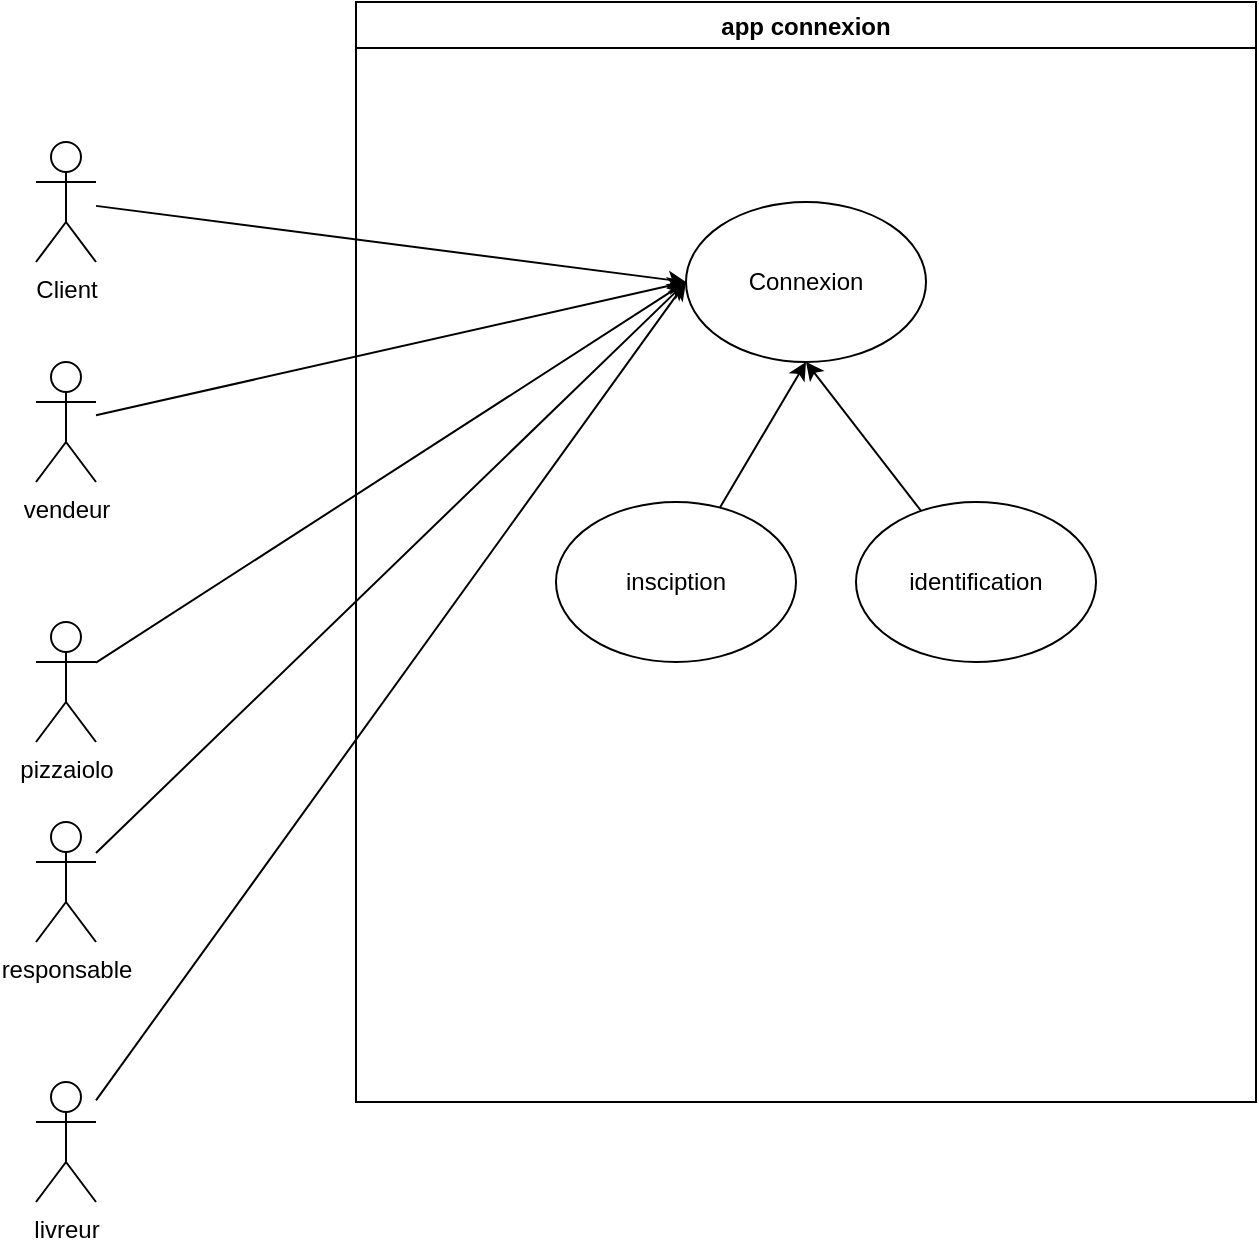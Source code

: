 <mxfile version="15.5.0" type="github"><diagram id="crJFRqmfmH8DIo6kMul1" name="Page-1"><mxGraphModel dx="1422" dy="780" grid="1" gridSize="10" guides="1" tooltips="1" connect="1" arrows="1" fold="1" page="1" pageScale="1" pageWidth="827" pageHeight="1169" math="0" shadow="0"><root><mxCell id="0"/><mxCell id="1" parent="0"/><mxCell id="DyY5aRCUwHhs2NTezQd8-13" style="edgeStyle=none;rounded=0;orthogonalLoop=1;jettySize=auto;html=1;entryX=0;entryY=0.5;entryDx=0;entryDy=0;" edge="1" parent="1" source="DyY5aRCUwHhs2NTezQd8-2" target="DyY5aRCUwHhs2NTezQd8-5"><mxGeometry relative="1" as="geometry"/></mxCell><mxCell id="DyY5aRCUwHhs2NTezQd8-2" value="Client" style="shape=umlActor;verticalLabelPosition=bottom;verticalAlign=top;html=1;outlineConnect=0;" vertex="1" parent="1"><mxGeometry x="60" y="140" width="30" height="60" as="geometry"/></mxCell><mxCell id="DyY5aRCUwHhs2NTezQd8-3" value="app connexion" style="swimlane;startSize=23;" vertex="1" parent="1"><mxGeometry x="220" y="70" width="450" height="550" as="geometry"/></mxCell><mxCell id="DyY5aRCUwHhs2NTezQd8-5" value="Connexion" style="ellipse;whiteSpace=wrap;html=1;" vertex="1" parent="DyY5aRCUwHhs2NTezQd8-3"><mxGeometry x="165" y="100" width="120" height="80" as="geometry"/></mxCell><mxCell id="DyY5aRCUwHhs2NTezQd8-6" value="identification" style="ellipse;whiteSpace=wrap;html=1;" vertex="1" parent="DyY5aRCUwHhs2NTezQd8-3"><mxGeometry x="250" y="250" width="120" height="80" as="geometry"/></mxCell><mxCell id="DyY5aRCUwHhs2NTezQd8-8" style="rounded=0;orthogonalLoop=1;jettySize=auto;html=1;entryX=0.5;entryY=1;entryDx=0;entryDy=0;" edge="1" parent="DyY5aRCUwHhs2NTezQd8-3" source="DyY5aRCUwHhs2NTezQd8-7" target="DyY5aRCUwHhs2NTezQd8-5"><mxGeometry relative="1" as="geometry"/></mxCell><mxCell id="DyY5aRCUwHhs2NTezQd8-7" value="insciption" style="ellipse;whiteSpace=wrap;html=1;" vertex="1" parent="DyY5aRCUwHhs2NTezQd8-3"><mxGeometry x="100" y="250" width="120" height="80" as="geometry"/></mxCell><mxCell id="DyY5aRCUwHhs2NTezQd8-9" style="edgeStyle=none;rounded=0;orthogonalLoop=1;jettySize=auto;html=1;entryX=0.5;entryY=1;entryDx=0;entryDy=0;" edge="1" parent="DyY5aRCUwHhs2NTezQd8-3" source="DyY5aRCUwHhs2NTezQd8-6" target="DyY5aRCUwHhs2NTezQd8-5"><mxGeometry relative="1" as="geometry"><mxPoint x="210" y="210" as="targetPoint"/></mxGeometry></mxCell><mxCell id="DyY5aRCUwHhs2NTezQd8-14" style="edgeStyle=none;rounded=0;orthogonalLoop=1;jettySize=auto;html=1;entryX=0;entryY=0.5;entryDx=0;entryDy=0;" edge="1" parent="1" source="DyY5aRCUwHhs2NTezQd8-10" target="DyY5aRCUwHhs2NTezQd8-5"><mxGeometry relative="1" as="geometry"/></mxCell><mxCell id="DyY5aRCUwHhs2NTezQd8-10" value="vendeur" style="shape=umlActor;verticalLabelPosition=bottom;verticalAlign=top;html=1;outlineConnect=0;" vertex="1" parent="1"><mxGeometry x="60" y="250" width="30" height="60" as="geometry"/></mxCell><mxCell id="DyY5aRCUwHhs2NTezQd8-15" style="edgeStyle=none;rounded=0;orthogonalLoop=1;jettySize=auto;html=1;entryX=0;entryY=0.5;entryDx=0;entryDy=0;" edge="1" parent="1" source="DyY5aRCUwHhs2NTezQd8-11" target="DyY5aRCUwHhs2NTezQd8-5"><mxGeometry relative="1" as="geometry"/></mxCell><mxCell id="DyY5aRCUwHhs2NTezQd8-11" value="pizzaiolo" style="shape=umlActor;verticalLabelPosition=bottom;verticalAlign=top;html=1;outlineConnect=0;" vertex="1" parent="1"><mxGeometry x="60" y="380" width="30" height="60" as="geometry"/></mxCell><mxCell id="DyY5aRCUwHhs2NTezQd8-16" style="edgeStyle=none;rounded=0;orthogonalLoop=1;jettySize=auto;html=1;entryX=0;entryY=0.5;entryDx=0;entryDy=0;" edge="1" parent="1" source="DyY5aRCUwHhs2NTezQd8-12" target="DyY5aRCUwHhs2NTezQd8-5"><mxGeometry relative="1" as="geometry"/></mxCell><mxCell id="DyY5aRCUwHhs2NTezQd8-12" value="&lt;div&gt;responsable&lt;/div&gt;" style="shape=umlActor;verticalLabelPosition=bottom;verticalAlign=top;html=1;outlineConnect=0;" vertex="1" parent="1"><mxGeometry x="60" y="480" width="30" height="60" as="geometry"/></mxCell><mxCell id="DyY5aRCUwHhs2NTezQd8-18" style="edgeStyle=none;rounded=0;orthogonalLoop=1;jettySize=auto;html=1;entryX=0;entryY=0.5;entryDx=0;entryDy=0;" edge="1" parent="1" source="DyY5aRCUwHhs2NTezQd8-17" target="DyY5aRCUwHhs2NTezQd8-5"><mxGeometry relative="1" as="geometry"/></mxCell><mxCell id="DyY5aRCUwHhs2NTezQd8-17" value="livreur" style="shape=umlActor;verticalLabelPosition=bottom;verticalAlign=top;html=1;outlineConnect=0;" vertex="1" parent="1"><mxGeometry x="60" y="610" width="30" height="60" as="geometry"/></mxCell></root></mxGraphModel></diagram></mxfile>
